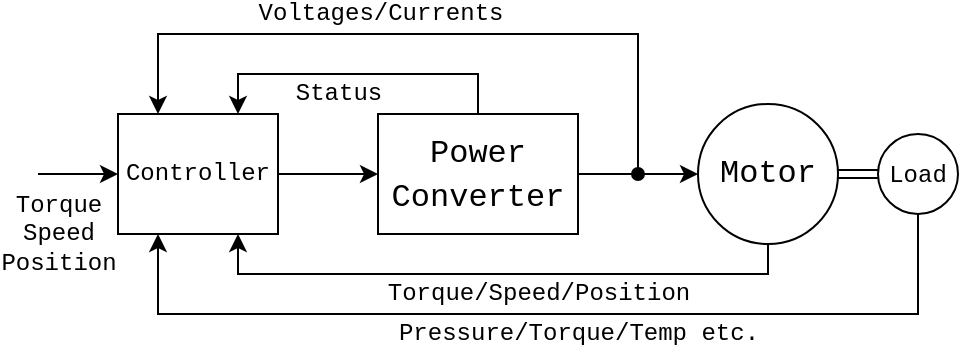 <mxfile version="10.6.9" type="github"><diagram id="8DbAlSgMCQg-Nnc3jhXb" name="Page-1"><mxGraphModel dx="1394" dy="781" grid="1" gridSize="10" guides="1" tooltips="1" connect="1" arrows="1" fold="1" page="1" pageScale="1" pageWidth="827" pageHeight="1169" math="0" shadow="0"><root><mxCell id="0"/><mxCell id="1" parent="0"/><mxCell id="UGhC_hn4h8ZN4pDqt9_b-9" style="edgeStyle=orthogonalEdgeStyle;rounded=0;orthogonalLoop=1;jettySize=auto;html=1;exitX=1;exitY=0.5;exitDx=0;exitDy=0;entryX=0;entryY=0.5;entryDx=0;entryDy=0;" parent="1" source="UGhC_hn4h8ZN4pDqt9_b-2" target="UGhC_hn4h8ZN4pDqt9_b-3" edge="1"><mxGeometry relative="1" as="geometry"/></mxCell><mxCell id="UGhC_hn4h8ZN4pDqt9_b-2" value="&lt;font style=&quot;font-size: 12px&quot;&gt;Controller&lt;/font&gt;" style="rounded=0;whiteSpace=wrap;html=1;fillColor=none;fontFamily=Courier New;" parent="1" vertex="1"><mxGeometry x="240" y="170" width="80" height="60" as="geometry"/></mxCell><mxCell id="UGhC_hn4h8ZN4pDqt9_b-8" style="edgeStyle=orthogonalEdgeStyle;rounded=0;orthogonalLoop=1;jettySize=auto;html=1;exitX=1;exitY=0.5;exitDx=0;exitDy=0;entryX=0;entryY=0.5;entryDx=0;entryDy=0;" parent="1" source="UGhC_hn4h8ZN4pDqt9_b-3" target="UGhC_hn4h8ZN4pDqt9_b-4" edge="1"><mxGeometry relative="1" as="geometry"/></mxCell><mxCell id="UGhC_hn4h8ZN4pDqt9_b-12" style="edgeStyle=orthogonalEdgeStyle;rounded=0;orthogonalLoop=1;jettySize=auto;html=1;exitX=0.5;exitY=0;exitDx=0;exitDy=0;entryX=0.75;entryY=0;entryDx=0;entryDy=0;" parent="1" source="UGhC_hn4h8ZN4pDqt9_b-3" target="UGhC_hn4h8ZN4pDqt9_b-2" edge="1"><mxGeometry relative="1" as="geometry"/></mxCell><mxCell id="UGhC_hn4h8ZN4pDqt9_b-15" value="Status" style="text;html=1;resizable=0;points=[];align=center;verticalAlign=middle;labelBackgroundColor=none;fontFamily=Courier New;" parent="UGhC_hn4h8ZN4pDqt9_b-12" vertex="1" connectable="0"><mxGeometry x="-0.071" y="-1" relative="1" as="geometry"><mxPoint x="-15.5" y="11" as="offset"/></mxGeometry></mxCell><mxCell id="UGhC_hn4h8ZN4pDqt9_b-3" value="&lt;div style=&quot;font-size: 16px&quot;&gt;&lt;font style=&quot;font-size: 16px&quot; face=&quot;Courier New&quot;&gt;Power&lt;/font&gt;&lt;/div&gt;&lt;div style=&quot;font-size: 16px&quot;&gt;&lt;font style=&quot;font-size: 16px&quot; face=&quot;Courier New&quot;&gt;Converter&lt;br&gt;&lt;/font&gt;&lt;/div&gt;" style="rounded=0;whiteSpace=wrap;html=1;fillColor=none;" parent="1" vertex="1"><mxGeometry x="370" y="170" width="100" height="60" as="geometry"/></mxCell><mxCell id="UGhC_hn4h8ZN4pDqt9_b-10" style="edgeStyle=orthogonalEdgeStyle;rounded=0;orthogonalLoop=1;jettySize=auto;html=1;exitX=0.5;exitY=1;exitDx=0;exitDy=0;entryX=0.75;entryY=1;entryDx=0;entryDy=0;" parent="1" source="UGhC_hn4h8ZN4pDqt9_b-4" target="UGhC_hn4h8ZN4pDqt9_b-2" edge="1"><mxGeometry relative="1" as="geometry"><mxPoint x="500" y="270" as="targetPoint"/><Array as="points"><mxPoint x="565" y="250"/><mxPoint x="300" y="250"/></Array></mxGeometry></mxCell><mxCell id="UGhC_hn4h8ZN4pDqt9_b-19" value="Torque/Speed/Position" style="text;html=1;resizable=0;points=[];align=center;verticalAlign=middle;labelBackgroundColor=none;fontFamily=Courier New;" parent="UGhC_hn4h8ZN4pDqt9_b-10" vertex="1" connectable="0"><mxGeometry x="-0.184" relative="1" as="geometry"><mxPoint x="-7.5" y="10" as="offset"/></mxGeometry></mxCell><mxCell id="UGhC_hn4h8ZN4pDqt9_b-4" value="&lt;font style=&quot;font-size: 16px&quot; face=&quot;Courier New&quot;&gt;Motor&lt;/font&gt;" style="ellipse;whiteSpace=wrap;html=1;aspect=fixed;fillColor=none;" parent="1" vertex="1"><mxGeometry x="530" y="165" width="70" height="70" as="geometry"/></mxCell><mxCell id="UGhC_hn4h8ZN4pDqt9_b-11" style="edgeStyle=orthogonalEdgeStyle;rounded=0;orthogonalLoop=1;jettySize=auto;html=1;exitX=0.5;exitY=1;exitDx=0;exitDy=0;entryX=0.25;entryY=1;entryDx=0;entryDy=0;" parent="1" source="UGhC_hn4h8ZN4pDqt9_b-5" target="UGhC_hn4h8ZN4pDqt9_b-2" edge="1"><mxGeometry relative="1" as="geometry"><Array as="points"><mxPoint x="640" y="270"/><mxPoint x="260" y="270"/></Array></mxGeometry></mxCell><mxCell id="UGhC_hn4h8ZN4pDqt9_b-18" value="Pressure/Torque/Temp etc." style="text;html=1;resizable=0;points=[];align=center;verticalAlign=middle;labelBackgroundColor=none;fontFamily=Courier New;" parent="UGhC_hn4h8ZN4pDqt9_b-11" vertex="1" connectable="0"><mxGeometry x="-0.175" y="2" relative="1" as="geometry"><mxPoint x="-26" y="8" as="offset"/></mxGeometry></mxCell><mxCell id="UGhC_hn4h8ZN4pDqt9_b-5" value="&lt;font face=&quot;Courier New&quot;&gt;Load&lt;/font&gt;" style="ellipse;whiteSpace=wrap;html=1;aspect=fixed;fillColor=none;" parent="1" vertex="1"><mxGeometry x="620" y="180" width="40" height="40" as="geometry"/></mxCell><mxCell id="UGhC_hn4h8ZN4pDqt9_b-6" value="" style="endArrow=none;html=1;exitX=0.99;exitY=0.403;exitDx=0;exitDy=0;exitPerimeter=0;" parent="1" edge="1"><mxGeometry width="50" height="50" relative="1" as="geometry"><mxPoint x="600" y="198" as="sourcePoint"/><mxPoint x="620" y="198" as="targetPoint"/></mxGeometry></mxCell><mxCell id="UGhC_hn4h8ZN4pDqt9_b-7" value="" style="endArrow=none;html=1;exitX=0.99;exitY=0.403;exitDx=0;exitDy=0;exitPerimeter=0;" parent="1" edge="1"><mxGeometry width="50" height="50" relative="1" as="geometry"><mxPoint x="600" y="202" as="sourcePoint"/><mxPoint x="620" y="202" as="targetPoint"/></mxGeometry></mxCell><mxCell id="UGhC_hn4h8ZN4pDqt9_b-13" value="" style="endArrow=classic;html=1;entryX=0.25;entryY=0;entryDx=0;entryDy=0;rounded=0;edgeStyle=orthogonalEdgeStyle;startArrow=oval;startFill=1;" parent="1" target="UGhC_hn4h8ZN4pDqt9_b-2" edge="1"><mxGeometry width="50" height="50" relative="1" as="geometry"><mxPoint x="500" y="200" as="sourcePoint"/><mxPoint x="490" y="70" as="targetPoint"/><Array as="points"><mxPoint x="500" y="130"/><mxPoint x="260" y="130"/></Array></mxGeometry></mxCell><mxCell id="UGhC_hn4h8ZN4pDqt9_b-16" value="Voltages/Currents" style="text;html=1;resizable=0;points=[];align=center;verticalAlign=middle;labelBackgroundColor=none;fontFamily=Courier New;" parent="UGhC_hn4h8ZN4pDqt9_b-13" vertex="1" connectable="0"><mxGeometry x="0.127" relative="1" as="geometry"><mxPoint x="-2.5" y="-10" as="offset"/></mxGeometry></mxCell><mxCell id="UGhC_hn4h8ZN4pDqt9_b-14" value="" style="endArrow=classic;html=1;entryX=0;entryY=0.5;entryDx=0;entryDy=0;" parent="1" target="UGhC_hn4h8ZN4pDqt9_b-2" edge="1"><mxGeometry width="50" height="50" relative="1" as="geometry"><mxPoint x="200" y="200" as="sourcePoint"/><mxPoint x="200" y="180" as="targetPoint"/></mxGeometry></mxCell><mxCell id="UGhC_hn4h8ZN4pDqt9_b-17" value="&lt;div&gt;Torque&lt;/div&gt;&lt;div&gt;Speed&lt;/div&gt;&lt;div&gt;Position&lt;br&gt;&lt;/div&gt;" style="text;html=1;resizable=0;points=[];align=center;verticalAlign=middle;labelBackgroundColor=none;fontFamily=Courier New;" parent="UGhC_hn4h8ZN4pDqt9_b-14" vertex="1" connectable="0"><mxGeometry x="-0.531" relative="1" as="geometry"><mxPoint x="0.5" y="30" as="offset"/></mxGeometry></mxCell></root></mxGraphModel></diagram></mxfile>